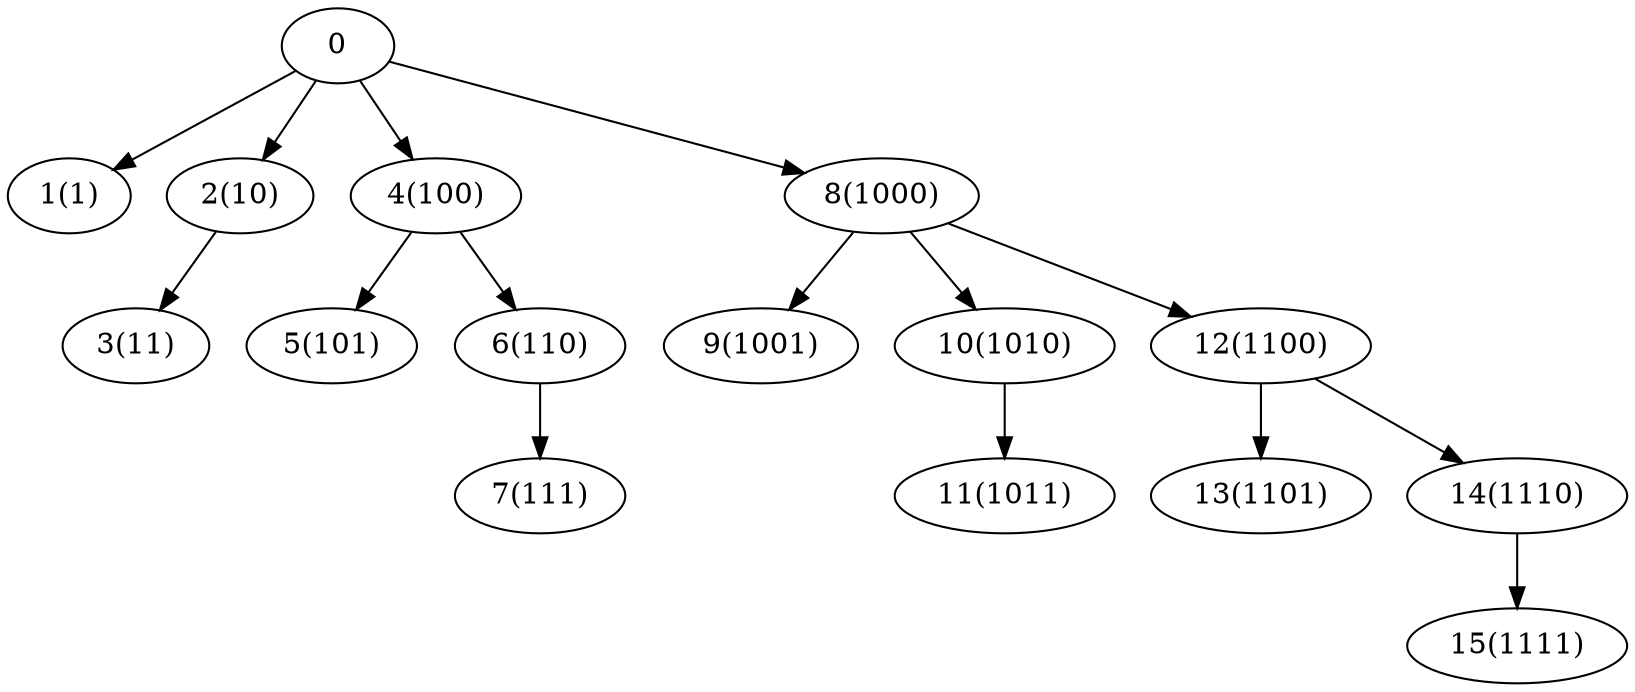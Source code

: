 digraph A {
    1[label="1(1)"]
    2[label="2(10)"]
    3[label="3(11)"]
    4[label="4(100)"]
    5[label="5(101)"]
    6[label="6(110)"]
    7[label="7(111)"]
    8[label="8(1000)"]
    9[label="9(1001)"]
    10[label="10(1010)"]
    11[label="11(1011)"]
    12[label="12(1100)"]
    13[label="13(1101)"]
    14[label="14(1110)"]
    15[label="15(1111)"]
    0->1
    0->2
    0->4
    0->8
    2->3
    4->5
    4->6
    6->7
    8->9
    8->10
    8->12
    10->11
    12->13
    12->14
    14->15
}